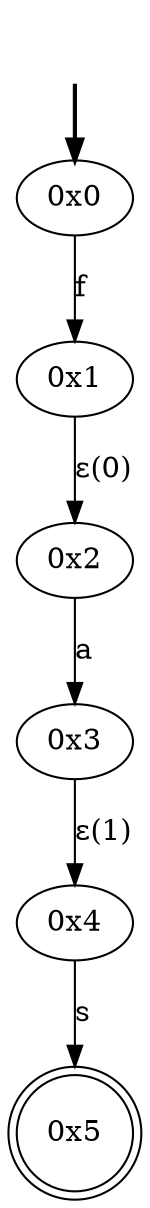 digraph {
	fake [style=invisible]
	"0x0" [root=true]
	"0x1"
	"0x2"
	"0x3"
	"0x4"
	"0x5" [shape=doublecircle]
	fake -> "0x0" [style=bold]
	"0x0" -> "0x1" [label=f]
	"0x2" -> "0x3" [label=a]
	"0x1" -> "0x2" [label="ε(0)"]
	"0x4" -> "0x5" [label=s]
	"0x3" -> "0x4" [label="ε(1)"]
}
